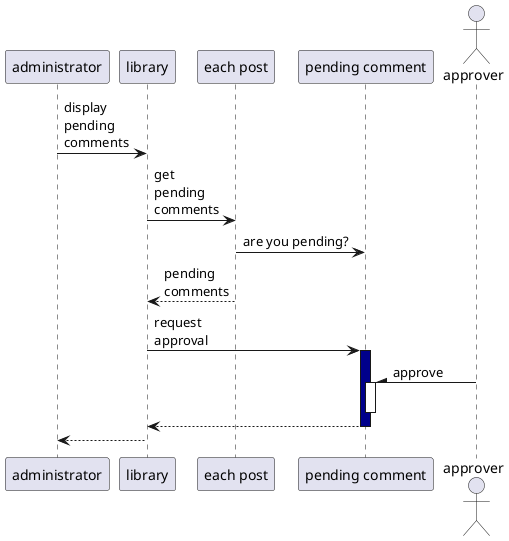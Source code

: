 @startuml sequenceDiagram

participant administrator
participant library
participant "each post" as eachPost
participant "pending comment" as pendingComment
actor approver

administrator->library : display \npending \ncomments
library->eachPost : get \npending \ncomments
eachPost->pendingComment : are you pending?
eachPost-->library : pending \ncomments

library->pendingComment : request \napproval
activate pendingComment #DarkBlue
approver-\pendingComment : approve
activate pendingComment
deactivate pendingComment

library<--pendingComment
deactivate pendingComment

library-->administrator

@enduml